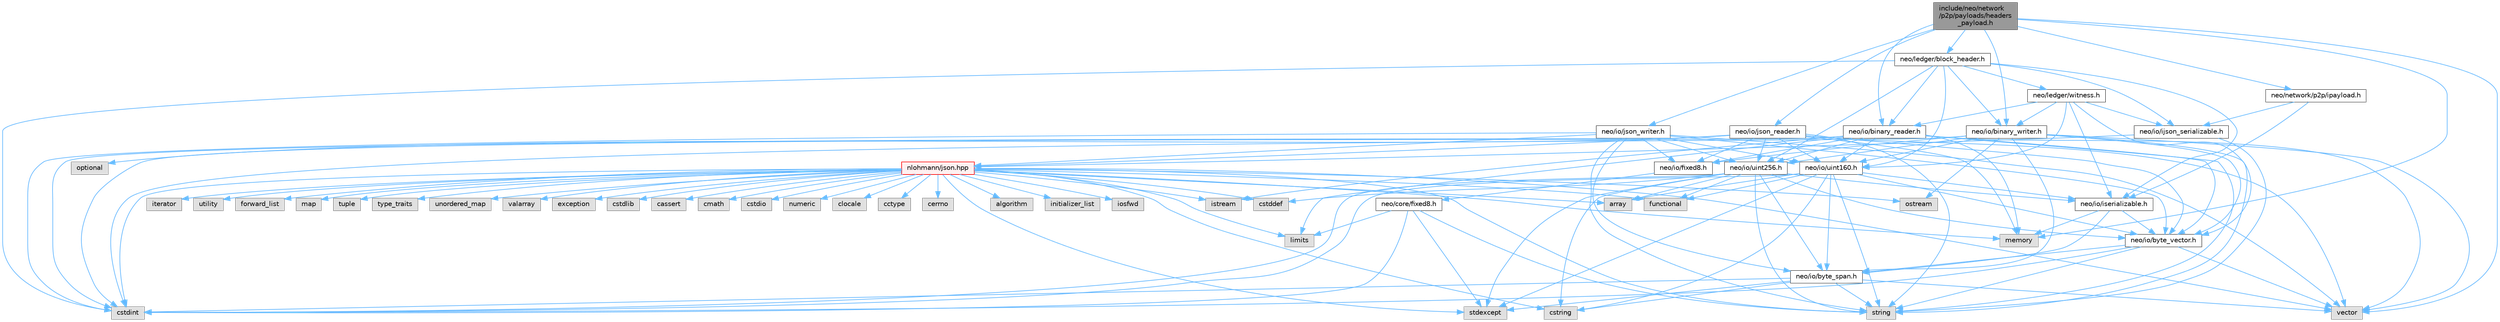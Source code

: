 digraph "include/neo/network/p2p/payloads/headers_payload.h"
{
 // LATEX_PDF_SIZE
  bgcolor="transparent";
  edge [fontname=Helvetica,fontsize=10,labelfontname=Helvetica,labelfontsize=10];
  node [fontname=Helvetica,fontsize=10,shape=box,height=0.2,width=0.4];
  Node1 [id="Node000001",label="include/neo/network\l/p2p/payloads/headers\l_payload.h",height=0.2,width=0.4,color="gray40", fillcolor="grey60", style="filled", fontcolor="black",tooltip=" "];
  Node1 -> Node2 [id="edge133_Node000001_Node000002",color="steelblue1",style="solid",tooltip=" "];
  Node2 [id="Node000002",label="neo/io/binary_reader.h",height=0.2,width=0.4,color="grey40", fillcolor="white", style="filled",URL="$binary__reader_8h.html",tooltip=" "];
  Node2 -> Node3 [id="edge134_Node000002_Node000003",color="steelblue1",style="solid",tooltip=" "];
  Node3 [id="Node000003",label="neo/io/byte_vector.h",height=0.2,width=0.4,color="grey40", fillcolor="white", style="filled",URL="$io_2byte__vector_8h.html",tooltip=" "];
  Node3 -> Node4 [id="edge135_Node000003_Node000004",color="steelblue1",style="solid",tooltip=" "];
  Node4 [id="Node000004",label="neo/io/byte_span.h",height=0.2,width=0.4,color="grey40", fillcolor="white", style="filled",URL="$io_2byte__span_8h.html",tooltip=" "];
  Node4 -> Node5 [id="edge136_Node000004_Node000005",color="steelblue1",style="solid",tooltip=" "];
  Node5 [id="Node000005",label="cstdint",height=0.2,width=0.4,color="grey60", fillcolor="#E0E0E0", style="filled",tooltip=" "];
  Node4 -> Node6 [id="edge137_Node000004_Node000006",color="steelblue1",style="solid",tooltip=" "];
  Node6 [id="Node000006",label="cstring",height=0.2,width=0.4,color="grey60", fillcolor="#E0E0E0", style="filled",tooltip=" "];
  Node4 -> Node7 [id="edge138_Node000004_Node000007",color="steelblue1",style="solid",tooltip=" "];
  Node7 [id="Node000007",label="stdexcept",height=0.2,width=0.4,color="grey60", fillcolor="#E0E0E0", style="filled",tooltip=" "];
  Node4 -> Node8 [id="edge139_Node000004_Node000008",color="steelblue1",style="solid",tooltip=" "];
  Node8 [id="Node000008",label="string",height=0.2,width=0.4,color="grey60", fillcolor="#E0E0E0", style="filled",tooltip=" "];
  Node4 -> Node9 [id="edge140_Node000004_Node000009",color="steelblue1",style="solid",tooltip=" "];
  Node9 [id="Node000009",label="vector",height=0.2,width=0.4,color="grey60", fillcolor="#E0E0E0", style="filled",tooltip=" "];
  Node3 -> Node5 [id="edge141_Node000003_Node000005",color="steelblue1",style="solid",tooltip=" "];
  Node3 -> Node8 [id="edge142_Node000003_Node000008",color="steelblue1",style="solid",tooltip=" "];
  Node3 -> Node9 [id="edge143_Node000003_Node000009",color="steelblue1",style="solid",tooltip=" "];
  Node2 -> Node10 [id="edge144_Node000002_Node000010",color="steelblue1",style="solid",tooltip=" "];
  Node10 [id="Node000010",label="neo/io/fixed8.h",height=0.2,width=0.4,color="grey40", fillcolor="white", style="filled",URL="$io_2fixed8_8h.html",tooltip=" "];
  Node10 -> Node11 [id="edge145_Node000010_Node000011",color="steelblue1",style="solid",tooltip=" "];
  Node11 [id="Node000011",label="neo/core/fixed8.h",height=0.2,width=0.4,color="grey40", fillcolor="white", style="filled",URL="$core_2fixed8_8h.html",tooltip=" "];
  Node11 -> Node5 [id="edge146_Node000011_Node000005",color="steelblue1",style="solid",tooltip=" "];
  Node11 -> Node12 [id="edge147_Node000011_Node000012",color="steelblue1",style="solid",tooltip=" "];
  Node12 [id="Node000012",label="limits",height=0.2,width=0.4,color="grey60", fillcolor="#E0E0E0", style="filled",tooltip=" "];
  Node11 -> Node7 [id="edge148_Node000011_Node000007",color="steelblue1",style="solid",tooltip=" "];
  Node11 -> Node8 [id="edge149_Node000011_Node000008",color="steelblue1",style="solid",tooltip=" "];
  Node2 -> Node13 [id="edge150_Node000002_Node000013",color="steelblue1",style="solid",tooltip=" "];
  Node13 [id="Node000013",label="neo/io/uint160.h",height=0.2,width=0.4,color="grey40", fillcolor="white", style="filled",URL="$uint160_8h.html",tooltip=" "];
  Node13 -> Node4 [id="edge151_Node000013_Node000004",color="steelblue1",style="solid",tooltip=" "];
  Node13 -> Node3 [id="edge152_Node000013_Node000003",color="steelblue1",style="solid",tooltip=" "];
  Node13 -> Node14 [id="edge153_Node000013_Node000014",color="steelblue1",style="solid",tooltip=" "];
  Node14 [id="Node000014",label="neo/io/iserializable.h",height=0.2,width=0.4,color="grey40", fillcolor="white", style="filled",URL="$iserializable_8h.html",tooltip=" "];
  Node14 -> Node4 [id="edge154_Node000014_Node000004",color="steelblue1",style="solid",tooltip=" "];
  Node14 -> Node3 [id="edge155_Node000014_Node000003",color="steelblue1",style="solid",tooltip=" "];
  Node14 -> Node15 [id="edge156_Node000014_Node000015",color="steelblue1",style="solid",tooltip=" "];
  Node15 [id="Node000015",label="memory",height=0.2,width=0.4,color="grey60", fillcolor="#E0E0E0", style="filled",tooltip=" "];
  Node13 -> Node16 [id="edge157_Node000013_Node000016",color="steelblue1",style="solid",tooltip=" "];
  Node16 [id="Node000016",label="array",height=0.2,width=0.4,color="grey60", fillcolor="#E0E0E0", style="filled",tooltip=" "];
  Node13 -> Node5 [id="edge158_Node000013_Node000005",color="steelblue1",style="solid",tooltip=" "];
  Node13 -> Node6 [id="edge159_Node000013_Node000006",color="steelblue1",style="solid",tooltip=" "];
  Node13 -> Node17 [id="edge160_Node000013_Node000017",color="steelblue1",style="solid",tooltip=" "];
  Node17 [id="Node000017",label="functional",height=0.2,width=0.4,color="grey60", fillcolor="#E0E0E0", style="filled",tooltip=" "];
  Node13 -> Node7 [id="edge161_Node000013_Node000007",color="steelblue1",style="solid",tooltip=" "];
  Node13 -> Node8 [id="edge162_Node000013_Node000008",color="steelblue1",style="solid",tooltip=" "];
  Node2 -> Node18 [id="edge163_Node000002_Node000018",color="steelblue1",style="solid",tooltip=" "];
  Node18 [id="Node000018",label="neo/io/uint256.h",height=0.2,width=0.4,color="grey40", fillcolor="white", style="filled",URL="$uint256_8h.html",tooltip=" "];
  Node18 -> Node4 [id="edge164_Node000018_Node000004",color="steelblue1",style="solid",tooltip=" "];
  Node18 -> Node3 [id="edge165_Node000018_Node000003",color="steelblue1",style="solid",tooltip=" "];
  Node18 -> Node14 [id="edge166_Node000018_Node000014",color="steelblue1",style="solid",tooltip=" "];
  Node18 -> Node16 [id="edge167_Node000018_Node000016",color="steelblue1",style="solid",tooltip=" "];
  Node18 -> Node19 [id="edge168_Node000018_Node000019",color="steelblue1",style="solid",tooltip=" "];
  Node19 [id="Node000019",label="cstddef",height=0.2,width=0.4,color="grey60", fillcolor="#E0E0E0", style="filled",tooltip=" "];
  Node18 -> Node5 [id="edge169_Node000018_Node000005",color="steelblue1",style="solid",tooltip=" "];
  Node18 -> Node6 [id="edge170_Node000018_Node000006",color="steelblue1",style="solid",tooltip=" "];
  Node18 -> Node17 [id="edge171_Node000018_Node000017",color="steelblue1",style="solid",tooltip=" "];
  Node18 -> Node7 [id="edge172_Node000018_Node000007",color="steelblue1",style="solid",tooltip=" "];
  Node18 -> Node8 [id="edge173_Node000018_Node000008",color="steelblue1",style="solid",tooltip=" "];
  Node2 -> Node5 [id="edge174_Node000002_Node000005",color="steelblue1",style="solid",tooltip=" "];
  Node2 -> Node20 [id="edge175_Node000002_Node000020",color="steelblue1",style="solid",tooltip=" "];
  Node20 [id="Node000020",label="istream",height=0.2,width=0.4,color="grey60", fillcolor="#E0E0E0", style="filled",tooltip=" "];
  Node2 -> Node12 [id="edge176_Node000002_Node000012",color="steelblue1",style="solid",tooltip=" "];
  Node2 -> Node15 [id="edge177_Node000002_Node000015",color="steelblue1",style="solid",tooltip=" "];
  Node2 -> Node8 [id="edge178_Node000002_Node000008",color="steelblue1",style="solid",tooltip=" "];
  Node2 -> Node9 [id="edge179_Node000002_Node000009",color="steelblue1",style="solid",tooltip=" "];
  Node1 -> Node21 [id="edge180_Node000001_Node000021",color="steelblue1",style="solid",tooltip=" "];
  Node21 [id="Node000021",label="neo/io/binary_writer.h",height=0.2,width=0.4,color="grey40", fillcolor="white", style="filled",URL="$binary__writer_8h.html",tooltip=" "];
  Node21 -> Node4 [id="edge181_Node000021_Node000004",color="steelblue1",style="solid",tooltip=" "];
  Node21 -> Node3 [id="edge182_Node000021_Node000003",color="steelblue1",style="solid",tooltip=" "];
  Node21 -> Node10 [id="edge183_Node000021_Node000010",color="steelblue1",style="solid",tooltip=" "];
  Node21 -> Node13 [id="edge184_Node000021_Node000013",color="steelblue1",style="solid",tooltip=" "];
  Node21 -> Node18 [id="edge185_Node000021_Node000018",color="steelblue1",style="solid",tooltip=" "];
  Node21 -> Node5 [id="edge186_Node000021_Node000005",color="steelblue1",style="solid",tooltip=" "];
  Node21 -> Node22 [id="edge187_Node000021_Node000022",color="steelblue1",style="solid",tooltip=" "];
  Node22 [id="Node000022",label="ostream",height=0.2,width=0.4,color="grey60", fillcolor="#E0E0E0", style="filled",tooltip=" "];
  Node21 -> Node8 [id="edge188_Node000021_Node000008",color="steelblue1",style="solid",tooltip=" "];
  Node21 -> Node9 [id="edge189_Node000021_Node000009",color="steelblue1",style="solid",tooltip=" "];
  Node1 -> Node23 [id="edge190_Node000001_Node000023",color="steelblue1",style="solid",tooltip=" "];
  Node23 [id="Node000023",label="neo/io/json_reader.h",height=0.2,width=0.4,color="grey40", fillcolor="white", style="filled",URL="$json__reader_8h.html",tooltip=" "];
  Node23 -> Node3 [id="edge191_Node000023_Node000003",color="steelblue1",style="solid",tooltip=" "];
  Node23 -> Node10 [id="edge192_Node000023_Node000010",color="steelblue1",style="solid",tooltip=" "];
  Node23 -> Node13 [id="edge193_Node000023_Node000013",color="steelblue1",style="solid",tooltip=" "];
  Node23 -> Node18 [id="edge194_Node000023_Node000018",color="steelblue1",style="solid",tooltip=" "];
  Node23 -> Node5 [id="edge195_Node000023_Node000005",color="steelblue1",style="solid",tooltip=" "];
  Node23 -> Node15 [id="edge196_Node000023_Node000015",color="steelblue1",style="solid",tooltip=" "];
  Node23 -> Node24 [id="edge197_Node000023_Node000024",color="steelblue1",style="solid",tooltip=" "];
  Node24 [id="Node000024",label="nlohmann/json.hpp",height=0.2,width=0.4,color="red", fillcolor="#FFF0F0", style="filled",URL="$json_8hpp.html",tooltip=" "];
  Node24 -> Node25 [id="edge198_Node000024_Node000025",color="steelblue1",style="solid",tooltip=" "];
  Node25 [id="Node000025",label="algorithm",height=0.2,width=0.4,color="grey60", fillcolor="#E0E0E0", style="filled",tooltip=" "];
  Node24 -> Node19 [id="edge199_Node000024_Node000019",color="steelblue1",style="solid",tooltip=" "];
  Node24 -> Node17 [id="edge200_Node000024_Node000017",color="steelblue1",style="solid",tooltip=" "];
  Node24 -> Node26 [id="edge201_Node000024_Node000026",color="steelblue1",style="solid",tooltip=" "];
  Node26 [id="Node000026",label="initializer_list",height=0.2,width=0.4,color="grey60", fillcolor="#E0E0E0", style="filled",tooltip=" "];
  Node24 -> Node27 [id="edge202_Node000024_Node000027",color="steelblue1",style="solid",tooltip=" "];
  Node27 [id="Node000027",label="iosfwd",height=0.2,width=0.4,color="grey60", fillcolor="#E0E0E0", style="filled",tooltip=" "];
  Node24 -> Node28 [id="edge203_Node000024_Node000028",color="steelblue1",style="solid",tooltip=" "];
  Node28 [id="Node000028",label="iterator",height=0.2,width=0.4,color="grey60", fillcolor="#E0E0E0", style="filled",tooltip=" "];
  Node24 -> Node15 [id="edge204_Node000024_Node000015",color="steelblue1",style="solid",tooltip=" "];
  Node24 -> Node8 [id="edge205_Node000024_Node000008",color="steelblue1",style="solid",tooltip=" "];
  Node24 -> Node29 [id="edge206_Node000024_Node000029",color="steelblue1",style="solid",tooltip=" "];
  Node29 [id="Node000029",label="utility",height=0.2,width=0.4,color="grey60", fillcolor="#E0E0E0", style="filled",tooltip=" "];
  Node24 -> Node9 [id="edge207_Node000024_Node000009",color="steelblue1",style="solid",tooltip=" "];
  Node24 -> Node16 [id="edge208_Node000024_Node000016",color="steelblue1",style="solid",tooltip=" "];
  Node24 -> Node30 [id="edge209_Node000024_Node000030",color="steelblue1",style="solid",tooltip=" "];
  Node30 [id="Node000030",label="forward_list",height=0.2,width=0.4,color="grey60", fillcolor="#E0E0E0", style="filled",tooltip=" "];
  Node24 -> Node31 [id="edge210_Node000024_Node000031",color="steelblue1",style="solid",tooltip=" "];
  Node31 [id="Node000031",label="map",height=0.2,width=0.4,color="grey60", fillcolor="#E0E0E0", style="filled",tooltip=" "];
  Node24 -> Node32 [id="edge211_Node000024_Node000032",color="steelblue1",style="solid",tooltip=" "];
  Node32 [id="Node000032",label="tuple",height=0.2,width=0.4,color="grey60", fillcolor="#E0E0E0", style="filled",tooltip=" "];
  Node24 -> Node33 [id="edge212_Node000024_Node000033",color="steelblue1",style="solid",tooltip=" "];
  Node33 [id="Node000033",label="type_traits",height=0.2,width=0.4,color="grey60", fillcolor="#E0E0E0", style="filled",tooltip=" "];
  Node24 -> Node34 [id="edge213_Node000024_Node000034",color="steelblue1",style="solid",tooltip=" "];
  Node34 [id="Node000034",label="unordered_map",height=0.2,width=0.4,color="grey60", fillcolor="#E0E0E0", style="filled",tooltip=" "];
  Node24 -> Node35 [id="edge214_Node000024_Node000035",color="steelblue1",style="solid",tooltip=" "];
  Node35 [id="Node000035",label="valarray",height=0.2,width=0.4,color="grey60", fillcolor="#E0E0E0", style="filled",tooltip=" "];
  Node24 -> Node36 [id="edge215_Node000024_Node000036",color="steelblue1",style="solid",tooltip=" "];
  Node36 [id="Node000036",label="exception",height=0.2,width=0.4,color="grey60", fillcolor="#E0E0E0", style="filled",tooltip=" "];
  Node24 -> Node7 [id="edge216_Node000024_Node000007",color="steelblue1",style="solid",tooltip=" "];
  Node24 -> Node5 [id="edge217_Node000024_Node000005",color="steelblue1",style="solid",tooltip=" "];
  Node24 -> Node37 [id="edge218_Node000024_Node000037",color="steelblue1",style="solid",tooltip=" "];
  Node37 [id="Node000037",label="cstdlib",height=0.2,width=0.4,color="grey60", fillcolor="#E0E0E0", style="filled",tooltip=" "];
  Node24 -> Node38 [id="edge219_Node000024_Node000038",color="steelblue1",style="solid",tooltip=" "];
  Node38 [id="Node000038",label="cassert",height=0.2,width=0.4,color="grey60", fillcolor="#E0E0E0", style="filled",tooltip=" "];
  Node24 -> Node12 [id="edge220_Node000024_Node000012",color="steelblue1",style="solid",tooltip=" "];
  Node24 -> Node6 [id="edge221_Node000024_Node000006",color="steelblue1",style="solid",tooltip=" "];
  Node24 -> Node39 [id="edge222_Node000024_Node000039",color="steelblue1",style="solid",tooltip=" "];
  Node39 [id="Node000039",label="cmath",height=0.2,width=0.4,color="grey60", fillcolor="#E0E0E0", style="filled",tooltip=" "];
  Node24 -> Node40 [id="edge223_Node000024_Node000040",color="steelblue1",style="solid",tooltip=" "];
  Node40 [id="Node000040",label="cstdio",height=0.2,width=0.4,color="grey60", fillcolor="#E0E0E0", style="filled",tooltip=" "];
  Node24 -> Node41 [id="edge224_Node000024_Node000041",color="steelblue1",style="solid",tooltip=" "];
  Node41 [id="Node000041",label="numeric",height=0.2,width=0.4,color="grey60", fillcolor="#E0E0E0", style="filled",tooltip=" "];
  Node24 -> Node20 [id="edge225_Node000024_Node000020",color="steelblue1",style="solid",tooltip=" "];
  Node24 -> Node42 [id="edge226_Node000024_Node000042",color="steelblue1",style="solid",tooltip=" "];
  Node42 [id="Node000042",label="clocale",height=0.2,width=0.4,color="grey60", fillcolor="#E0E0E0", style="filled",tooltip=" "];
  Node24 -> Node43 [id="edge227_Node000024_Node000043",color="steelblue1",style="solid",tooltip=" "];
  Node43 [id="Node000043",label="cctype",height=0.2,width=0.4,color="grey60", fillcolor="#E0E0E0", style="filled",tooltip=" "];
  Node24 -> Node44 [id="edge228_Node000024_Node000044",color="steelblue1",style="solid",tooltip=" "];
  Node44 [id="Node000044",label="cerrno",height=0.2,width=0.4,color="grey60", fillcolor="#E0E0E0", style="filled",tooltip=" "];
  Node24 -> Node22 [id="edge229_Node000024_Node000022",color="steelblue1",style="solid",tooltip=" "];
  Node23 -> Node47 [id="edge230_Node000023_Node000047",color="steelblue1",style="solid",tooltip=" "];
  Node47 [id="Node000047",label="optional",height=0.2,width=0.4,color="grey60", fillcolor="#E0E0E0", style="filled",tooltip=" "];
  Node23 -> Node8 [id="edge231_Node000023_Node000008",color="steelblue1",style="solid",tooltip=" "];
  Node23 -> Node9 [id="edge232_Node000023_Node000009",color="steelblue1",style="solid",tooltip=" "];
  Node1 -> Node48 [id="edge233_Node000001_Node000048",color="steelblue1",style="solid",tooltip=" "];
  Node48 [id="Node000048",label="neo/io/json_writer.h",height=0.2,width=0.4,color="grey40", fillcolor="white", style="filled",URL="$json__writer_8h.html",tooltip=" "];
  Node48 -> Node4 [id="edge234_Node000048_Node000004",color="steelblue1",style="solid",tooltip=" "];
  Node48 -> Node3 [id="edge235_Node000048_Node000003",color="steelblue1",style="solid",tooltip=" "];
  Node48 -> Node10 [id="edge236_Node000048_Node000010",color="steelblue1",style="solid",tooltip=" "];
  Node48 -> Node13 [id="edge237_Node000048_Node000013",color="steelblue1",style="solid",tooltip=" "];
  Node48 -> Node18 [id="edge238_Node000048_Node000018",color="steelblue1",style="solid",tooltip=" "];
  Node48 -> Node5 [id="edge239_Node000048_Node000005",color="steelblue1",style="solid",tooltip=" "];
  Node48 -> Node24 [id="edge240_Node000048_Node000024",color="steelblue1",style="solid",tooltip=" "];
  Node48 -> Node8 [id="edge241_Node000048_Node000008",color="steelblue1",style="solid",tooltip=" "];
  Node48 -> Node9 [id="edge242_Node000048_Node000009",color="steelblue1",style="solid",tooltip=" "];
  Node1 -> Node49 [id="edge243_Node000001_Node000049",color="steelblue1",style="solid",tooltip=" "];
  Node49 [id="Node000049",label="neo/ledger/block_header.h",height=0.2,width=0.4,color="grey40", fillcolor="white", style="filled",URL="$block__header_8h.html",tooltip=" "];
  Node49 -> Node2 [id="edge244_Node000049_Node000002",color="steelblue1",style="solid",tooltip=" "];
  Node49 -> Node21 [id="edge245_Node000049_Node000021",color="steelblue1",style="solid",tooltip=" "];
  Node49 -> Node50 [id="edge246_Node000049_Node000050",color="steelblue1",style="solid",tooltip=" "];
  Node50 [id="Node000050",label="neo/io/ijson_serializable.h",height=0.2,width=0.4,color="grey40", fillcolor="white", style="filled",URL="$ijson__serializable_8h.html",tooltip=" "];
  Node50 -> Node24 [id="edge247_Node000050_Node000024",color="steelblue1",style="solid",tooltip=" "];
  Node50 -> Node8 [id="edge248_Node000050_Node000008",color="steelblue1",style="solid",tooltip=" "];
  Node49 -> Node14 [id="edge249_Node000049_Node000014",color="steelblue1",style="solid",tooltip=" "];
  Node49 -> Node13 [id="edge250_Node000049_Node000013",color="steelblue1",style="solid",tooltip=" "];
  Node49 -> Node18 [id="edge251_Node000049_Node000018",color="steelblue1",style="solid",tooltip=" "];
  Node49 -> Node51 [id="edge252_Node000049_Node000051",color="steelblue1",style="solid",tooltip=" "];
  Node51 [id="Node000051",label="neo/ledger/witness.h",height=0.2,width=0.4,color="grey40", fillcolor="white", style="filled",URL="$ledger_2witness_8h.html",tooltip=" "];
  Node51 -> Node2 [id="edge253_Node000051_Node000002",color="steelblue1",style="solid",tooltip=" "];
  Node51 -> Node21 [id="edge254_Node000051_Node000021",color="steelblue1",style="solid",tooltip=" "];
  Node51 -> Node3 [id="edge255_Node000051_Node000003",color="steelblue1",style="solid",tooltip=" "];
  Node51 -> Node50 [id="edge256_Node000051_Node000050",color="steelblue1",style="solid",tooltip=" "];
  Node51 -> Node14 [id="edge257_Node000051_Node000014",color="steelblue1",style="solid",tooltip=" "];
  Node51 -> Node13 [id="edge258_Node000051_Node000013",color="steelblue1",style="solid",tooltip=" "];
  Node49 -> Node5 [id="edge259_Node000049_Node000005",color="steelblue1",style="solid",tooltip=" "];
  Node1 -> Node52 [id="edge260_Node000001_Node000052",color="steelblue1",style="solid",tooltip=" "];
  Node52 [id="Node000052",label="neo/network/p2p/ipayload.h",height=0.2,width=0.4,color="grey40", fillcolor="white", style="filled",URL="$p2p_2ipayload_8h.html",tooltip=" "];
  Node52 -> Node50 [id="edge261_Node000052_Node000050",color="steelblue1",style="solid",tooltip=" "];
  Node52 -> Node14 [id="edge262_Node000052_Node000014",color="steelblue1",style="solid",tooltip=" "];
  Node1 -> Node15 [id="edge263_Node000001_Node000015",color="steelblue1",style="solid",tooltip=" "];
  Node1 -> Node9 [id="edge264_Node000001_Node000009",color="steelblue1",style="solid",tooltip=" "];
}
